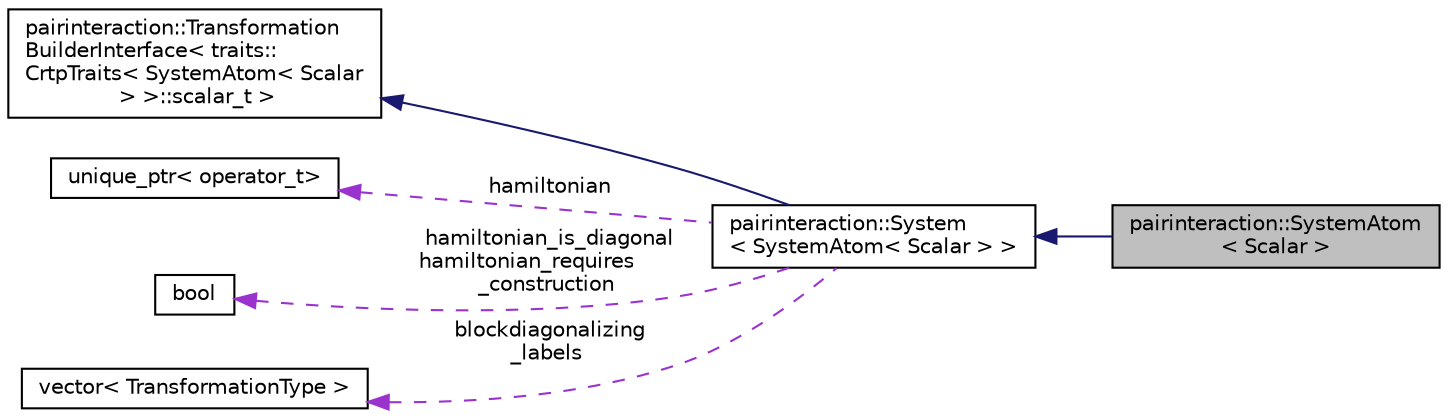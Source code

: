 digraph "pairinteraction::SystemAtom&lt; Scalar &gt;"
{
 // INTERACTIVE_SVG=YES
 // LATEX_PDF_SIZE
  bgcolor="transparent";
  edge [fontname="Helvetica",fontsize="10",labelfontname="Helvetica",labelfontsize="10"];
  node [fontname="Helvetica",fontsize="10",shape=record];
  rankdir="LR";
  Node1 [label="pairinteraction::SystemAtom\l\< Scalar \>",height=0.2,width=0.4,color="black", fillcolor="grey75", style="filled", fontcolor="black",tooltip=" "];
  Node2 -> Node1 [dir="back",color="midnightblue",fontsize="10",style="solid",fontname="Helvetica"];
  Node2 [label="pairinteraction::System\l\< SystemAtom\< Scalar \> \>",height=0.2,width=0.4,color="black",URL="$classpairinteraction_1_1System.html",tooltip=" "];
  Node3 -> Node2 [dir="back",color="midnightblue",fontsize="10",style="solid",fontname="Helvetica"];
  Node3 [label="pairinteraction::Transformation\lBuilderInterface\< traits::\lCrtpTraits\< SystemAtom\< Scalar\l \> \>::scalar_t \>",height=0.2,width=0.4,color="black",URL="$classpairinteraction_1_1TransformationBuilderInterface.html",tooltip=" "];
  Node4 -> Node2 [dir="back",color="darkorchid3",fontsize="10",style="dashed",label=" hamiltonian" ,fontname="Helvetica"];
  Node4 [label="unique_ptr\< operator_t\>",height=0.2,width=0.4,color="black",tooltip=" "];
  Node5 -> Node2 [dir="back",color="darkorchid3",fontsize="10",style="dashed",label=" hamiltonian_is_diagonal\nhamiltonian_requires\l_construction" ,fontname="Helvetica"];
  Node5 [label="bool",height=0.2,width=0.4,color="black",URL="$classbool.html",tooltip=" "];
  Node6 -> Node2 [dir="back",color="darkorchid3",fontsize="10",style="dashed",label=" blockdiagonalizing\l_labels" ,fontname="Helvetica"];
  Node6 [label="vector\< TransformationType \>",height=0.2,width=0.4,color="black",tooltip=" "];
}
